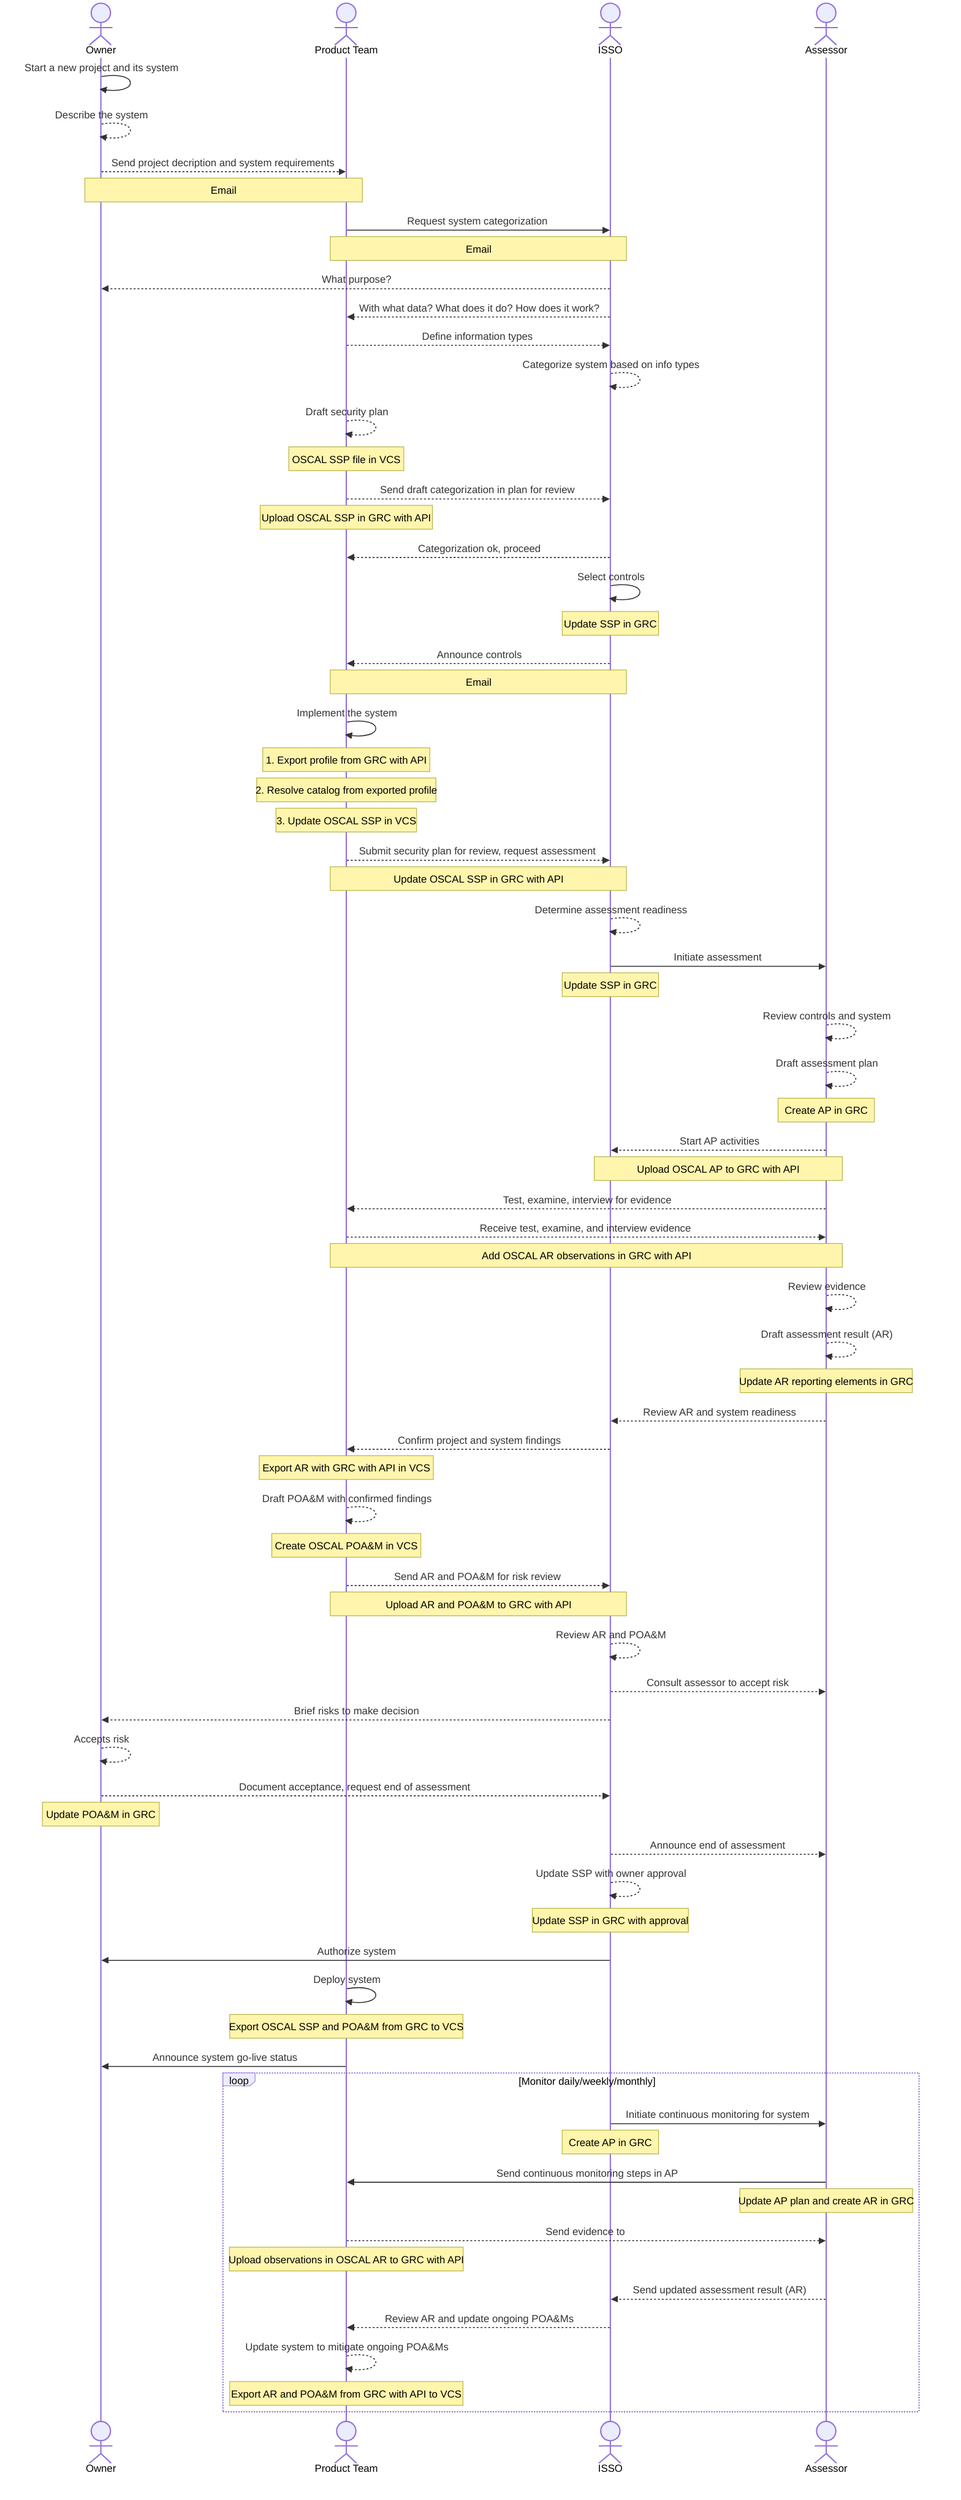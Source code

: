 sequenceDiagram
    actor Owner
    actor Product Team
    actor ISSO
    actor Assessor
    %% Prepare
    Owner->>Owner: Start a new project and its system
    Owner-->>Owner: Describe the system
    Owner-->>Product Team: Send project decription and system requirements
    Note over Owner,Product Team: Email
    %% Categorize
    Product Team->>ISSO: Request system categorization
    Note over Product Team,ISSO: Email
    ISSO-->>Owner: What purpose?
    ISSO-->>Product Team: With what data? What does it do? How does it work?
    Product Team-->>ISSO: Define information types
    ISSO-->>ISSO: Categorize system based on info types
    Product Team-->>Product Team: Draft security plan
    Note over Product Team: OSCAL SSP file in VCS
    Product Team-->>ISSO: Send draft categorization in plan for review
    Note over Product Team: Upload OSCAL SSP in GRC with API
    ISSO-->>Product Team: Categorization ok, proceed
    %% Select controls
    ISSO->>ISSO: Select controls
    Note over ISSO: Update SSP in GRC
    ISSO-->>Product Team: Announce controls
    Note over ISSO, Product Team: Email
    %% Implement system and controls
    Product Team->>Product Team: Implement the system
    Note over Product Team: 1. Export profile from GRC with API
    Note over Product Team: 2. Resolve catalog from exported profile
    Note over Product Team: 3. Update OSCAL SSP in VCS
    Product Team-->>ISSO: Submit security plan for review, request assessment
    Note over Product Team,ISSO: Update OSCAL SSP in GRC with API
    ISSO-->>ISSO: Determine assessment readiness
    %% Assess
    ISSO->>Assessor: Initiate assessment
    Note over ISSO: Update SSP in GRC
    Assessor-->>Assessor: Review controls and system
    Assessor-->>Assessor: Draft assessment plan
    Note over Assessor: Create AP in GRC
    Assessor-->>ISSO: Start AP activities
    Note over Assessor,ISSO: Upload OSCAL AP to GRC with API
    Assessor-->>Product Team: Test, examine, interview for evidence
    Product Team-->>Assessor: Receive test, examine, and interview evidence
    Note over Product Team, Assessor: Add OSCAL AR observations in GRC with API
    Assessor-->>Assessor: Review evidence
    Assessor-->>Assessor: Draft assessment result (AR)
    Note over Assessor: Update AR reporting elements in GRC
    Assessor-->>ISSO: Review AR and system readiness
    ISSO-->>Product Team: Confirm project and system findings
    Note over Product Team: Export AR with GRC with API in VCS
    Product Team-->>Product Team: Draft POA&M with confirmed findings
    Note over Product Team: Create OSCAL POA&M in VCS
    Product Team-->>ISSO: Send AR and POA&M for risk review
    Note over Product Team,ISSO: Upload AR and POA&M to GRC with API
    ISSO-->>ISSO: Review AR and POA&M
    ISSO-->>Assessor: Consult assessor to accept risk
    ISSO-->>Owner: Brief risks to make decision
    Owner-->>Owner: Accepts risk
    Owner-->>ISSO: Document acceptance, request end of assessment
    Note over Owner: Update POA&M in GRC
    ISSO-->>Assessor: Announce end of assessment
    %% Authorize
    ISSO-->>ISSO: Update SSP with owner approval
    Note over ISSO: Update SSP in GRC with approval
    ISSO->>Owner: Authorize system
    Product Team->>Product Team: Deploy system
    Note over Product Team: Export OSCAL SSP and POA&M from GRC to VCS
    Product Team->>Owner: Announce system go-live status
    %% Continuously monitor controls
    loop Monitor daily/weekly/monthly
        ISSO->>Assessor: Initiate continuous monitoring for system
        Note over ISSO: Create AP in GRC
        Assessor->>Product Team: Send continuous monitoring steps in AP
        Note over Assessor: Update AP plan and create AR in GRC
        Product Team-->>Assessor: Send evidence to 
        Note over Product Team: Upload observations in OSCAL AR to GRC with API
        Assessor-->>ISSO: Send updated assessment result (AR)
        ISSO-->>Product Team: Review AR and update ongoing POA&Ms
        Product Team-->>Product Team: Update system to mitigate ongoing POA&Ms
        Note over Product Team: Export AR and POA&M from GRC with API to VCS
    end
